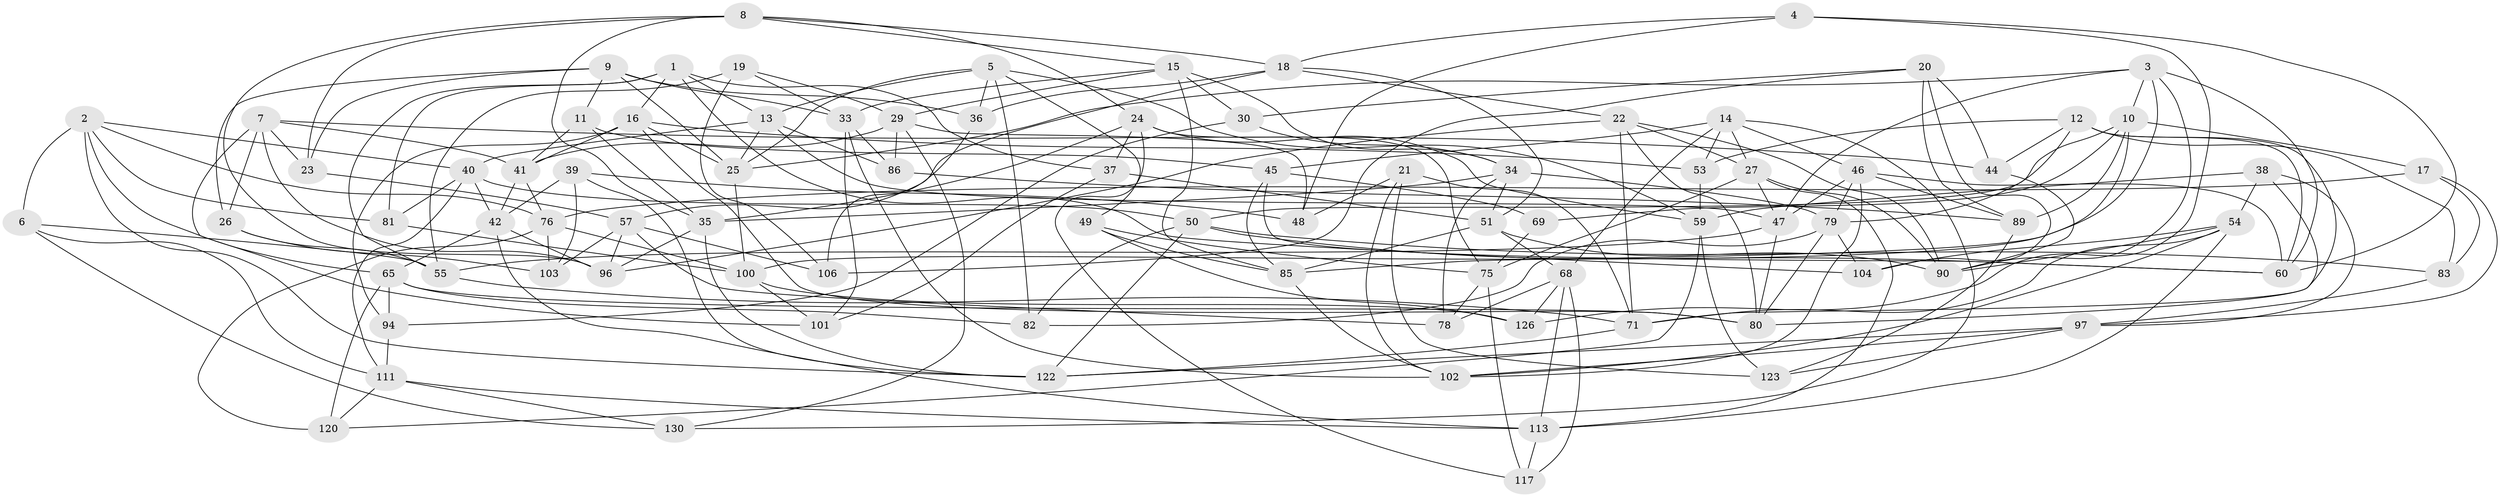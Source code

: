 // Generated by graph-tools (version 1.1) at 2025/24/03/03/25 07:24:28]
// undirected, 86 vertices, 223 edges
graph export_dot {
graph [start="1"]
  node [color=gray90,style=filled];
  1 [super="+28"];
  2 [super="+56"];
  3 [super="+134"];
  4;
  5 [super="+62"];
  6;
  7 [super="+67"];
  8 [super="+131"];
  9 [super="+32"];
  10 [super="+133"];
  11;
  12 [super="+31"];
  13 [super="+136"];
  14 [super="+91"];
  15 [super="+87"];
  16 [super="+98"];
  17;
  18 [super="+43"];
  19;
  20 [super="+118"];
  21;
  22 [super="+70"];
  23;
  24 [super="+107"];
  25 [super="+61"];
  26;
  27 [super="+66"];
  29 [super="+88"];
  30;
  33 [super="+92"];
  34 [super="+138"];
  35 [super="+52"];
  36;
  37;
  38;
  39;
  40 [super="+124"];
  41 [super="+95"];
  42 [super="+58"];
  44;
  45 [super="+73"];
  46 [super="+63"];
  47 [super="+119"];
  48;
  49;
  50 [super="+93"];
  51 [super="+64"];
  53;
  54 [super="+72"];
  55 [super="+112"];
  57 [super="+74"];
  59 [super="+77"];
  60 [super="+132"];
  65 [super="+127"];
  68 [super="+105"];
  69;
  71 [super="+108"];
  75 [super="+114"];
  76 [super="+115"];
  78;
  79 [super="+109"];
  80 [super="+84"];
  81;
  82;
  83;
  85 [super="+116"];
  86;
  89 [super="+129"];
  90 [super="+139"];
  94;
  96 [super="+99"];
  97 [super="+135"];
  100 [super="+110"];
  101;
  102 [super="+121"];
  103;
  104;
  106;
  111 [super="+137"];
  113 [super="+125"];
  117;
  120;
  122 [super="+128"];
  123;
  126;
  130;
  1 -- 104;
  1 -- 81;
  1 -- 13;
  1 -- 16;
  1 -- 37;
  1 -- 55;
  2 -- 122;
  2 -- 6;
  2 -- 40;
  2 -- 65;
  2 -- 81;
  2 -- 76;
  3 -- 10;
  3 -- 100;
  3 -- 60;
  3 -- 25;
  3 -- 90;
  3 -- 47;
  4 -- 18;
  4 -- 126;
  4 -- 48;
  4 -- 60;
  5 -- 82;
  5 -- 49;
  5 -- 59;
  5 -- 36;
  5 -- 13;
  5 -- 25;
  6 -- 55;
  6 -- 130;
  6 -- 111;
  7 -- 101;
  7 -- 26;
  7 -- 96;
  7 -- 41;
  7 -- 23;
  7 -- 44;
  8 -- 23;
  8 -- 18;
  8 -- 35;
  8 -- 24;
  8 -- 96;
  8 -- 15;
  9 -- 36;
  9 -- 26;
  9 -- 23;
  9 -- 11;
  9 -- 25;
  9 -- 33;
  10 -- 69;
  10 -- 50;
  10 -- 89;
  10 -- 17;
  10 -- 85;
  11 -- 35;
  11 -- 45;
  11 -- 41;
  12 -- 44;
  12 -- 53;
  12 -- 83;
  12 -- 71;
  12 -- 79;
  12 -- 60;
  13 -- 86;
  13 -- 25;
  13 -- 40;
  13 -- 47;
  14 -- 53;
  14 -- 130;
  14 -- 46;
  14 -- 27;
  14 -- 68;
  14 -- 45;
  15 -- 33;
  15 -- 29;
  15 -- 85;
  15 -- 34;
  15 -- 30;
  16 -- 94;
  16 -- 53;
  16 -- 25;
  16 -- 41;
  16 -- 80;
  17 -- 97;
  17 -- 83;
  17 -- 76;
  18 -- 36;
  18 -- 57;
  18 -- 22;
  18 -- 51;
  19 -- 106;
  19 -- 55;
  19 -- 29;
  19 -- 33;
  20 -- 44;
  20 -- 89 [weight=2];
  20 -- 104;
  20 -- 106;
  20 -- 30;
  21 -- 123;
  21 -- 48;
  21 -- 102;
  21 -- 71;
  22 -- 80;
  22 -- 27;
  22 -- 90;
  22 -- 96;
  22 -- 71;
  23 -- 57;
  24 -- 37;
  24 -- 59;
  24 -- 75;
  24 -- 35;
  24 -- 117;
  25 -- 100;
  26 -- 103;
  26 -- 55;
  27 -- 90;
  27 -- 47;
  27 -- 113;
  27 -- 75;
  29 -- 130;
  29 -- 48;
  29 -- 41;
  29 -- 86;
  30 -- 94;
  30 -- 34;
  33 -- 101;
  33 -- 86;
  33 -- 102;
  34 -- 51;
  34 -- 79;
  34 -- 78;
  34 -- 35;
  35 -- 96;
  35 -- 122;
  36 -- 106;
  37 -- 101;
  37 -- 51;
  38 -- 59;
  38 -- 54;
  38 -- 97;
  38 -- 80;
  39 -- 103;
  39 -- 48;
  39 -- 122;
  39 -- 42;
  40 -- 50;
  40 -- 81;
  40 -- 111;
  40 -- 42;
  41 -- 76;
  41 -- 42;
  42 -- 96;
  42 -- 113;
  42 -- 65;
  44 -- 90;
  45 -- 69 [weight=2];
  45 -- 60;
  45 -- 85;
  46 -- 79;
  46 -- 60;
  46 -- 89;
  46 -- 102;
  46 -- 47;
  47 -- 80;
  47 -- 55;
  49 -- 85;
  49 -- 126;
  49 -- 75;
  50 -- 122;
  50 -- 82;
  50 -- 83;
  50 -- 60;
  51 -- 68;
  51 -- 85;
  51 -- 90;
  53 -- 59;
  54 -- 113;
  54 -- 71;
  54 -- 104;
  54 -- 90;
  54 -- 102;
  55 -- 71;
  57 -- 103;
  57 -- 78;
  57 -- 106;
  57 -- 96;
  59 -- 123;
  59 -- 120;
  65 -- 94;
  65 -- 120;
  65 -- 80;
  65 -- 82;
  68 -- 117;
  68 -- 113;
  68 -- 126;
  68 -- 78;
  69 -- 75;
  71 -- 122;
  75 -- 78;
  75 -- 117;
  76 -- 120;
  76 -- 103;
  76 -- 100;
  79 -- 104;
  79 -- 80;
  79 -- 82;
  81 -- 100;
  83 -- 97;
  85 -- 102;
  86 -- 89;
  89 -- 123;
  94 -- 111;
  97 -- 123;
  97 -- 102;
  97 -- 122;
  100 -- 126;
  100 -- 101;
  111 -- 130;
  111 -- 113;
  111 -- 120;
  113 -- 117;
}

